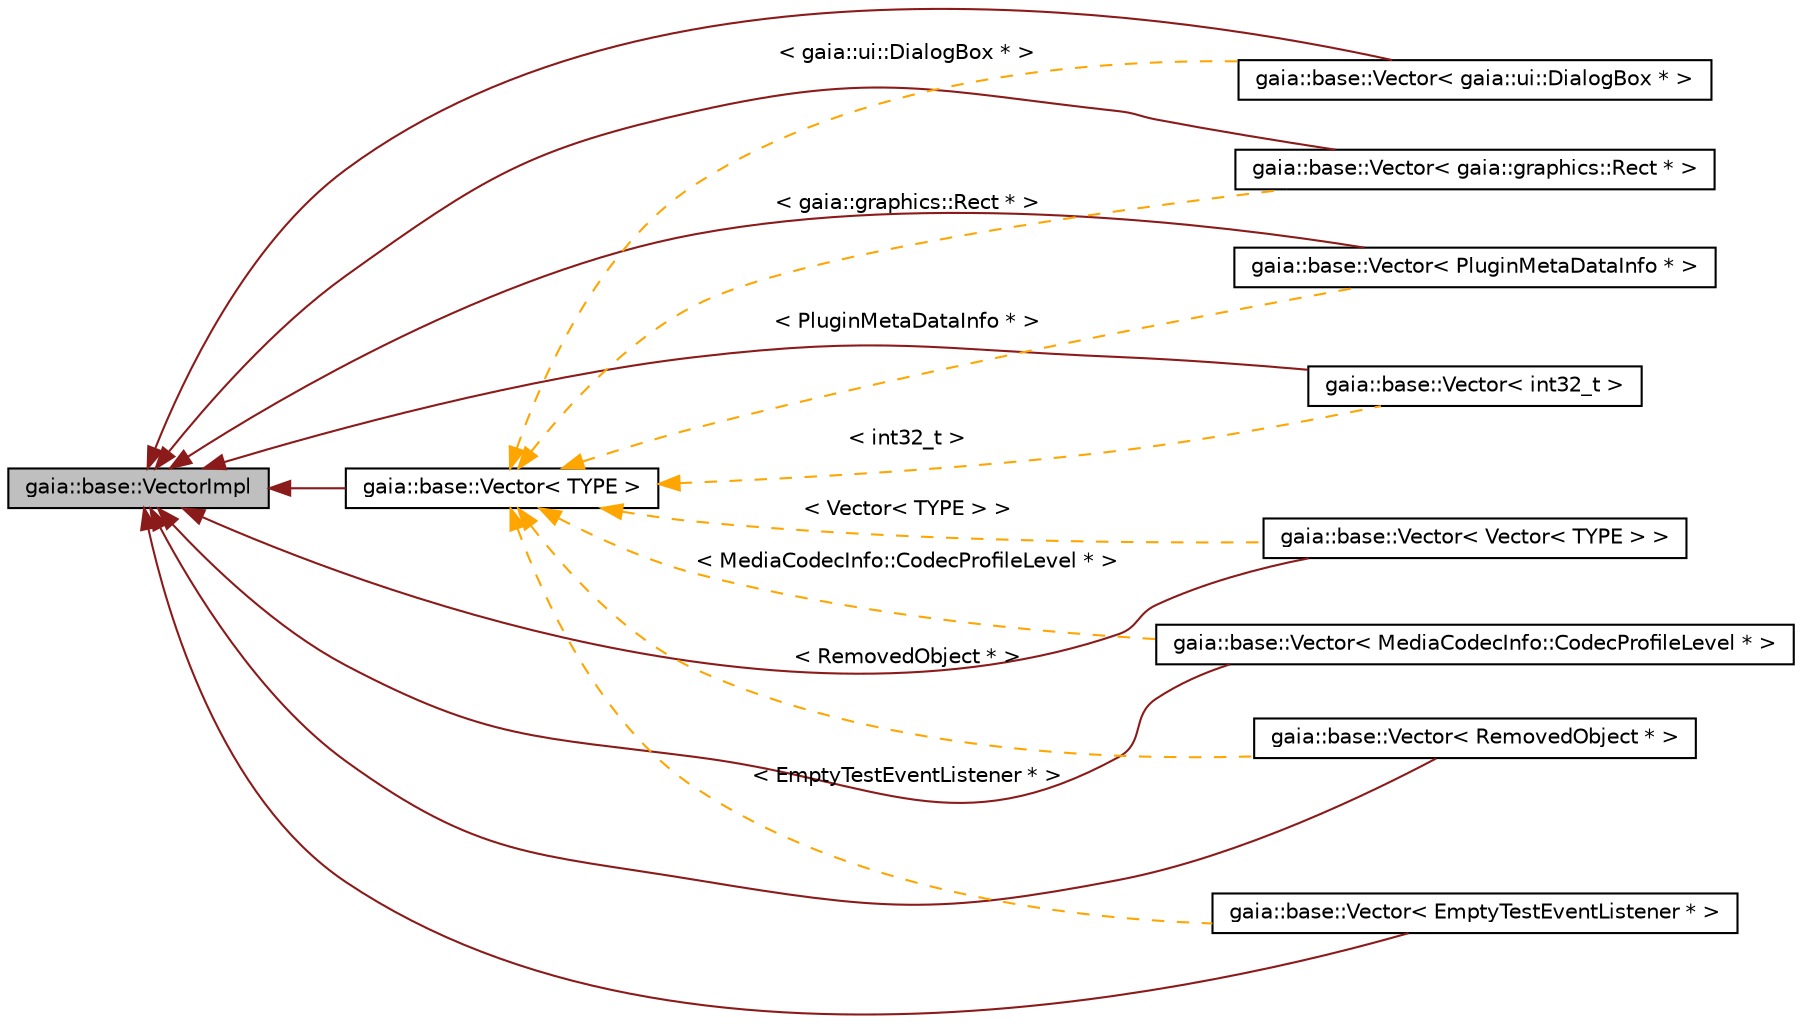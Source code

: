 digraph G
{
  edge [fontname="Helvetica",fontsize="10",labelfontname="Helvetica",labelfontsize="10"];
  node [fontname="Helvetica",fontsize="10",shape=record];
  rankdir=LR;
  Node1 [label="gaia::base::VectorImpl",height=0.2,width=0.4,color="black", fillcolor="grey75", style="filled" fontcolor="black"];
  Node1 -> Node2 [dir=back,color="firebrick4",fontsize="10",style="solid",fontname="Helvetica"];
  Node2 [label="gaia::base::Vector\< TYPE \>",height=0.2,width=0.4,color="black", fillcolor="white", style="filled",URL="$df/d5d/classgaia_1_1base_1_1_vector.html",tooltip="This class implements the vector data structure."];
  Node2 -> Node3 [dir=back,color="orange",fontsize="10",style="dashed",label="\< gaia::ui::DialogBox * \>",fontname="Helvetica"];
  Node3 [label="gaia::base::Vector\< gaia::ui::DialogBox * \>",height=0.2,width=0.4,color="black", fillcolor="white", style="filled",URL="$df/d5d/classgaia_1_1base_1_1_vector.html"];
  Node2 -> Node4 [dir=back,color="orange",fontsize="10",style="dashed",label="\< gaia::graphics::Rect * \>",fontname="Helvetica"];
  Node4 [label="gaia::base::Vector\< gaia::graphics::Rect * \>",height=0.2,width=0.4,color="black", fillcolor="white", style="filled",URL="$df/d5d/classgaia_1_1base_1_1_vector.html"];
  Node2 -> Node5 [dir=back,color="orange",fontsize="10",style="dashed",label="\< PluginMetaDataInfo * \>",fontname="Helvetica"];
  Node5 [label="gaia::base::Vector\< PluginMetaDataInfo * \>",height=0.2,width=0.4,color="black", fillcolor="white", style="filled",URL="$df/d5d/classgaia_1_1base_1_1_vector.html"];
  Node2 -> Node6 [dir=back,color="orange",fontsize="10",style="dashed",label="\< int32_t \>",fontname="Helvetica"];
  Node6 [label="gaia::base::Vector\< int32_t \>",height=0.2,width=0.4,color="black", fillcolor="white", style="filled",URL="$df/d5d/classgaia_1_1base_1_1_vector.html"];
  Node2 -> Node7 [dir=back,color="orange",fontsize="10",style="dashed",label="\< MediaCodecInfo::CodecProfileLevel * \>",fontname="Helvetica"];
  Node7 [label="gaia::base::Vector\< MediaCodecInfo::CodecProfileLevel * \>",height=0.2,width=0.4,color="black", fillcolor="white", style="filled",URL="$df/d5d/classgaia_1_1base_1_1_vector.html"];
  Node2 -> Node8 [dir=back,color="orange",fontsize="10",style="dashed",label="\< Vector\< TYPE \> \>",fontname="Helvetica"];
  Node8 [label="gaia::base::Vector\< Vector\< TYPE \> \>",height=0.2,width=0.4,color="black", fillcolor="white", style="filled",URL="$df/d5d/classgaia_1_1base_1_1_vector.html"];
  Node2 -> Node9 [dir=back,color="orange",fontsize="10",style="dashed",label="\< RemovedObject * \>",fontname="Helvetica"];
  Node9 [label="gaia::base::Vector\< RemovedObject * \>",height=0.2,width=0.4,color="black", fillcolor="white", style="filled",URL="$df/d5d/classgaia_1_1base_1_1_vector.html"];
  Node2 -> Node10 [dir=back,color="orange",fontsize="10",style="dashed",label="\< EmptyTestEventListener * \>",fontname="Helvetica"];
  Node10 [label="gaia::base::Vector\< EmptyTestEventListener * \>",height=0.2,width=0.4,color="black", fillcolor="white", style="filled",URL="$df/d5d/classgaia_1_1base_1_1_vector.html"];
  Node1 -> Node10 [dir=back,color="firebrick4",fontsize="10",style="solid",fontname="Helvetica"];
  Node1 -> Node4 [dir=back,color="firebrick4",fontsize="10",style="solid",fontname="Helvetica"];
  Node1 -> Node3 [dir=back,color="firebrick4",fontsize="10",style="solid",fontname="Helvetica"];
  Node1 -> Node6 [dir=back,color="firebrick4",fontsize="10",style="solid",fontname="Helvetica"];
  Node1 -> Node7 [dir=back,color="firebrick4",fontsize="10",style="solid",fontname="Helvetica"];
  Node1 -> Node5 [dir=back,color="firebrick4",fontsize="10",style="solid",fontname="Helvetica"];
  Node1 -> Node9 [dir=back,color="firebrick4",fontsize="10",style="solid",fontname="Helvetica"];
  Node1 -> Node8 [dir=back,color="firebrick4",fontsize="10",style="solid",fontname="Helvetica"];
}
